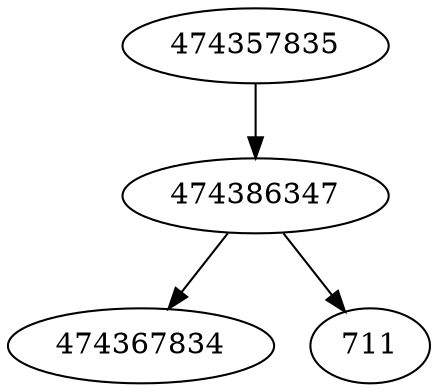 strict digraph  {
474367834;
474357835;
474386347;
711;
474357835 -> 474386347;
474386347 -> 474367834;
474386347 -> 711;
}
